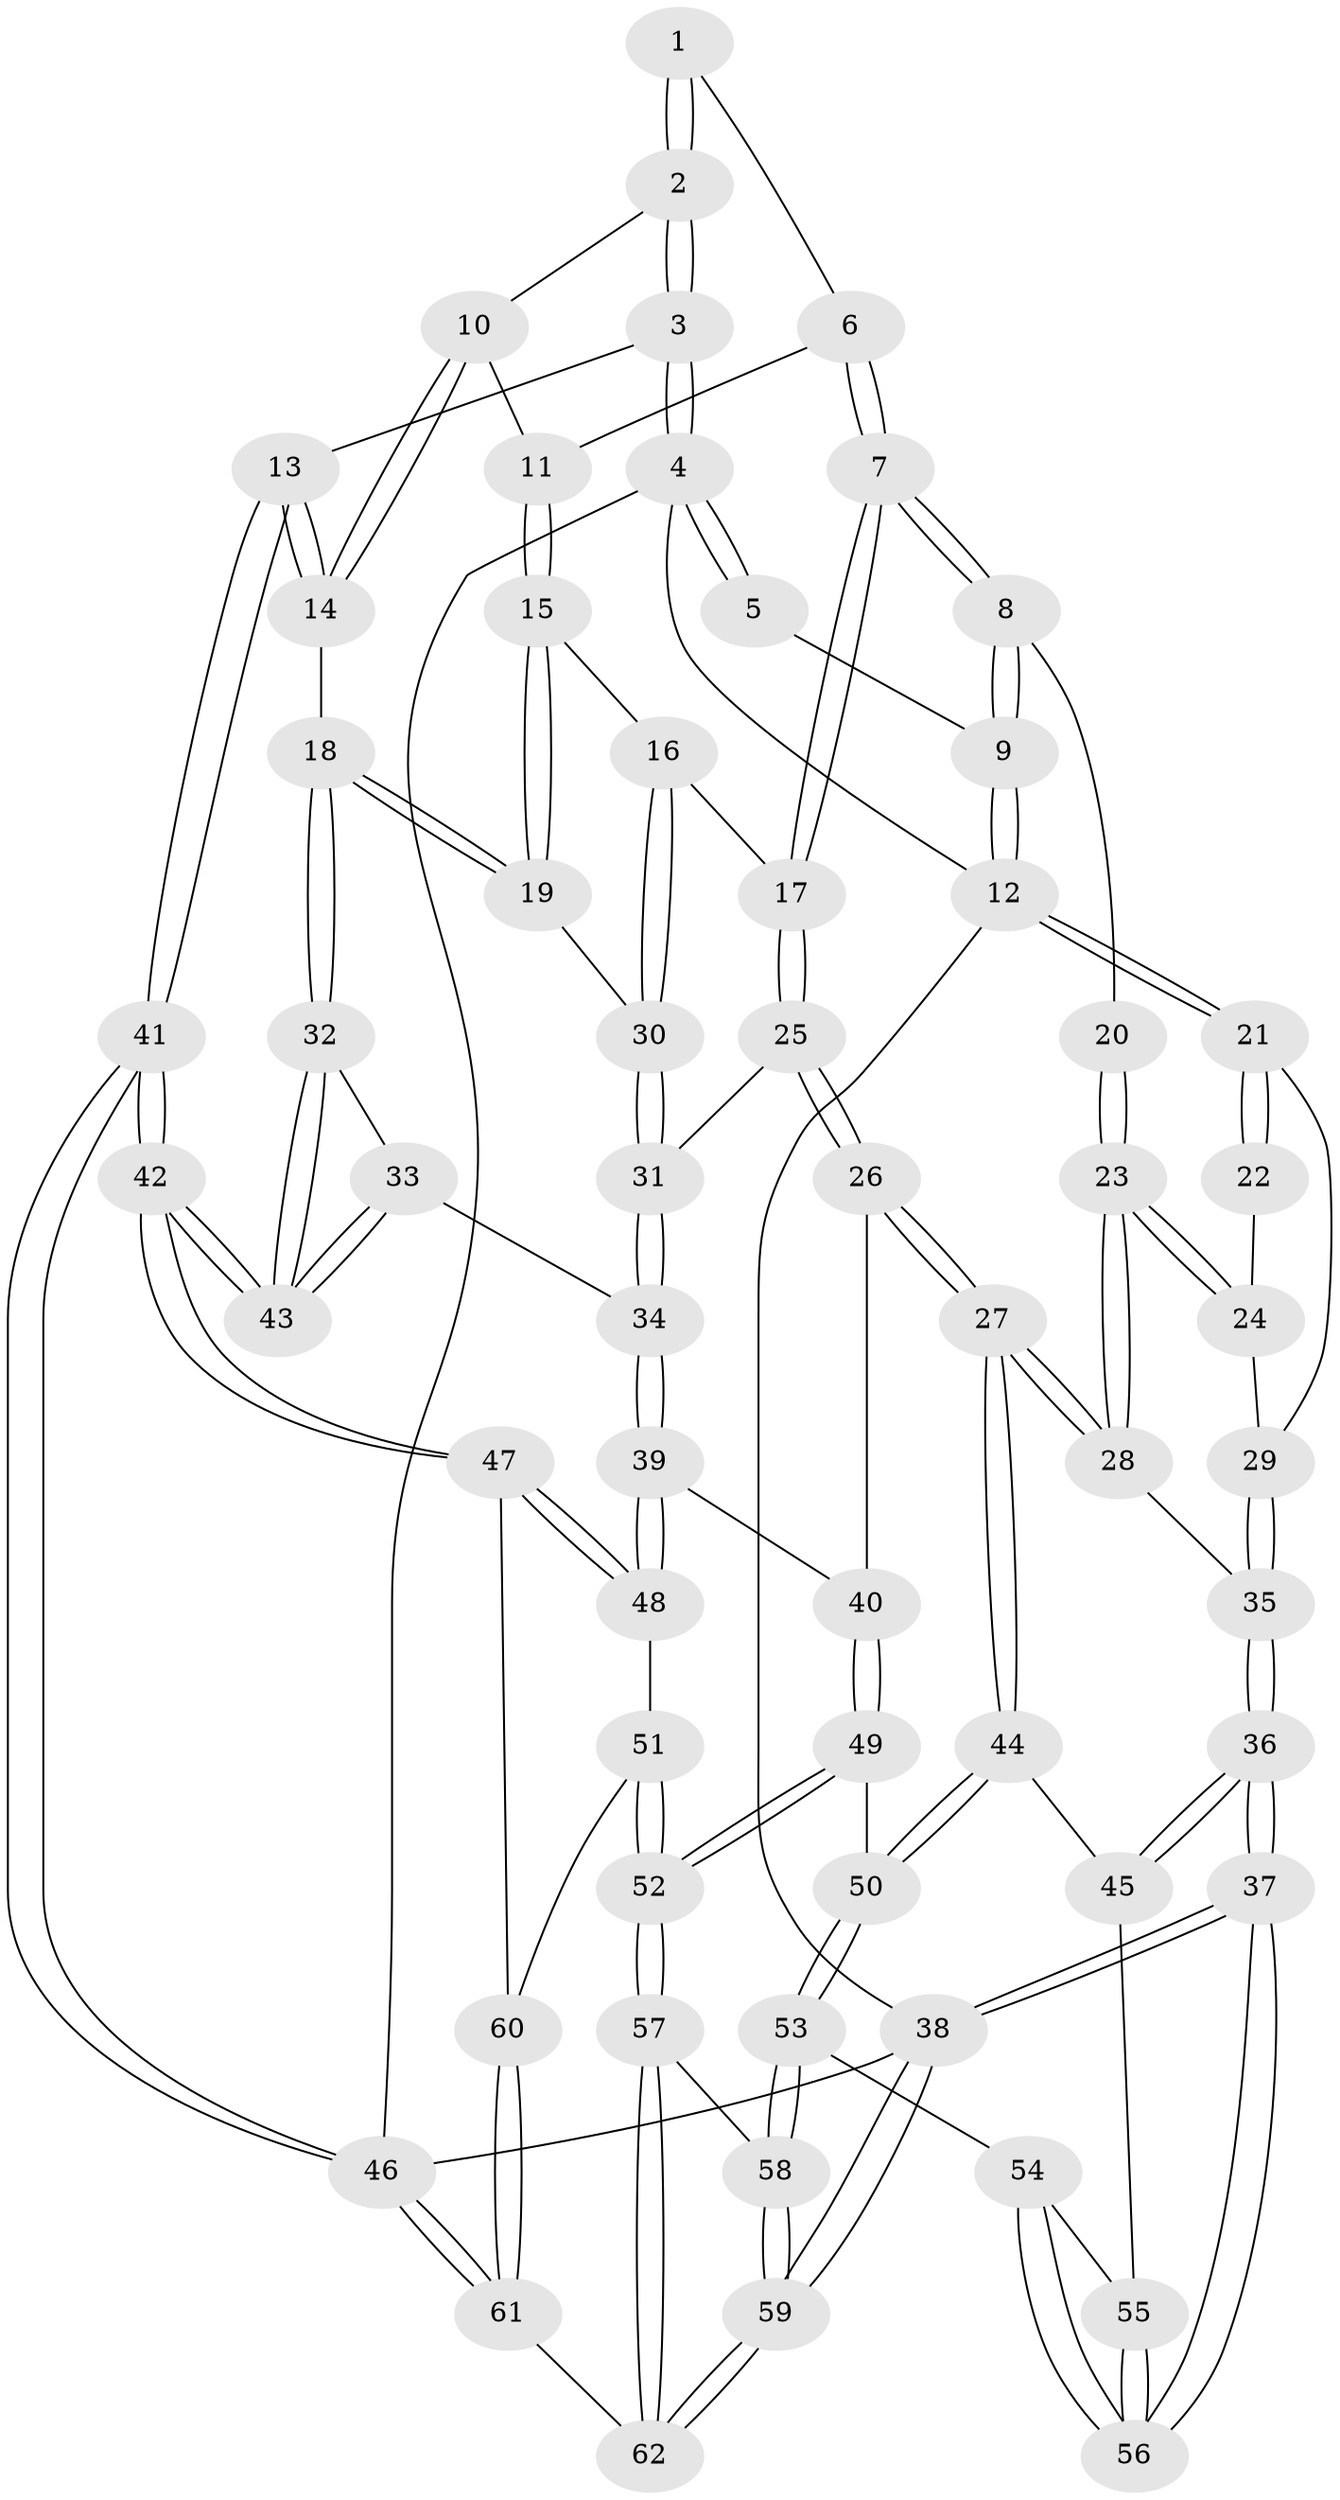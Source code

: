 // Generated by graph-tools (version 1.1) at 2025/38/03/09/25 02:38:23]
// undirected, 62 vertices, 152 edges
graph export_dot {
graph [start="1"]
  node [color=gray90,style=filled];
  1 [pos="+0.7165429542210074+0.04519533195626129"];
  2 [pos="+0.8643500232003749+0.12980280566489977"];
  3 [pos="+1+0"];
  4 [pos="+1+0"];
  5 [pos="+0.6170582761650749+0"];
  6 [pos="+0.6822380772870786+0.13897949978818658"];
  7 [pos="+0.416312927376011+0.09388656632261633"];
  8 [pos="+0.37479301721032304+0.03854844104475302"];
  9 [pos="+0.35904799308890306+0"];
  10 [pos="+0.852313848879518+0.14549005010301708"];
  11 [pos="+0.7525165031890801+0.20258989283907183"];
  12 [pos="+0+0"];
  13 [pos="+1+0.44481307159411204"];
  14 [pos="+0.9202110637694217+0.420626136183101"];
  15 [pos="+0.7250548911370455+0.2700243224184786"];
  16 [pos="+0.5597428529989771+0.25260580461410415"];
  17 [pos="+0.4325680620956859+0.1324237024473429"];
  18 [pos="+0.8357210976469941+0.43423442047520217"];
  19 [pos="+0.7541395000506924+0.3722862981005712"];
  20 [pos="+0.3264156197474883+0.09739768096375918"];
  21 [pos="+0+0"];
  22 [pos="+0.13003333377475385+0.19284875242382413"];
  23 [pos="+0.17534325755311456+0.43015575553340096"];
  24 [pos="+0.07494314171343137+0.2632660207906129"];
  25 [pos="+0.41780163958424044+0.33064227134240287"];
  26 [pos="+0.2751716968037061+0.5453015082939274"];
  27 [pos="+0.23582109536712093+0.5495176866579593"];
  28 [pos="+0.17445989489452118+0.4716009978672141"];
  29 [pos="+0+0.13923395785240564"];
  30 [pos="+0.5818587307014031+0.42290837127606506"];
  31 [pos="+0.565384109502093+0.44414774889254216"];
  32 [pos="+0.7880705845441777+0.519922206503986"];
  33 [pos="+0.5524867212029045+0.5634925298626247"];
  34 [pos="+0.5328427039550617+0.5625002472747161"];
  35 [pos="+0+0.43167490832417815"];
  36 [pos="+0+0.8615359085908819"];
  37 [pos="+0+1"];
  38 [pos="+0+1"];
  39 [pos="+0.4911753294987469+0.5982603512064004"];
  40 [pos="+0.4619615826614388+0.5913370325296663"];
  41 [pos="+1+1"];
  42 [pos="+0.857176749245832+0.8674593510343611"];
  43 [pos="+0.7979559674677055+0.6920366077368969"];
  44 [pos="+0.2242915011096355+0.5766714202417428"];
  45 [pos="+0.20880026742890456+0.596042981737574"];
  46 [pos="+1+1"];
  47 [pos="+0.8246449905828859+0.8600163169882026"];
  48 [pos="+0.49577053746850197+0.6146179942255354"];
  49 [pos="+0.3380905543175288+0.8060549488576463"];
  50 [pos="+0.3239170210811951+0.7839805747813513"];
  51 [pos="+0.47698438574195845+0.8248782731010861"];
  52 [pos="+0.3897379098249284+0.8906480882563267"];
  53 [pos="+0.19605806877693815+0.8276076401108989"];
  54 [pos="+0.19369662753235492+0.8239281800056749"];
  55 [pos="+0.1895574361178162+0.7318717722846046"];
  56 [pos="+0+0.8731153161592148"];
  57 [pos="+0.3843006442839685+0.9010530923581299"];
  58 [pos="+0.230578544930476+0.8959788487758629"];
  59 [pos="+0+1"];
  60 [pos="+0.5899359266299702+0.8671778070036226"];
  61 [pos="+0.482508650599949+1"];
  62 [pos="+0.42698961559449916+1"];
  1 -- 2;
  1 -- 2;
  1 -- 6;
  2 -- 3;
  2 -- 3;
  2 -- 10;
  3 -- 4;
  3 -- 4;
  3 -- 13;
  4 -- 5;
  4 -- 5;
  4 -- 12;
  4 -- 46;
  5 -- 9;
  6 -- 7;
  6 -- 7;
  6 -- 11;
  7 -- 8;
  7 -- 8;
  7 -- 17;
  7 -- 17;
  8 -- 9;
  8 -- 9;
  8 -- 20;
  9 -- 12;
  9 -- 12;
  10 -- 11;
  10 -- 14;
  10 -- 14;
  11 -- 15;
  11 -- 15;
  12 -- 21;
  12 -- 21;
  12 -- 38;
  13 -- 14;
  13 -- 14;
  13 -- 41;
  13 -- 41;
  14 -- 18;
  15 -- 16;
  15 -- 19;
  15 -- 19;
  16 -- 17;
  16 -- 30;
  16 -- 30;
  17 -- 25;
  17 -- 25;
  18 -- 19;
  18 -- 19;
  18 -- 32;
  18 -- 32;
  19 -- 30;
  20 -- 23;
  20 -- 23;
  21 -- 22;
  21 -- 22;
  21 -- 29;
  22 -- 24;
  23 -- 24;
  23 -- 24;
  23 -- 28;
  23 -- 28;
  24 -- 29;
  25 -- 26;
  25 -- 26;
  25 -- 31;
  26 -- 27;
  26 -- 27;
  26 -- 40;
  27 -- 28;
  27 -- 28;
  27 -- 44;
  27 -- 44;
  28 -- 35;
  29 -- 35;
  29 -- 35;
  30 -- 31;
  30 -- 31;
  31 -- 34;
  31 -- 34;
  32 -- 33;
  32 -- 43;
  32 -- 43;
  33 -- 34;
  33 -- 43;
  33 -- 43;
  34 -- 39;
  34 -- 39;
  35 -- 36;
  35 -- 36;
  36 -- 37;
  36 -- 37;
  36 -- 45;
  36 -- 45;
  37 -- 38;
  37 -- 38;
  37 -- 56;
  37 -- 56;
  38 -- 59;
  38 -- 59;
  38 -- 46;
  39 -- 40;
  39 -- 48;
  39 -- 48;
  40 -- 49;
  40 -- 49;
  41 -- 42;
  41 -- 42;
  41 -- 46;
  41 -- 46;
  42 -- 43;
  42 -- 43;
  42 -- 47;
  42 -- 47;
  44 -- 45;
  44 -- 50;
  44 -- 50;
  45 -- 55;
  46 -- 61;
  46 -- 61;
  47 -- 48;
  47 -- 48;
  47 -- 60;
  48 -- 51;
  49 -- 50;
  49 -- 52;
  49 -- 52;
  50 -- 53;
  50 -- 53;
  51 -- 52;
  51 -- 52;
  51 -- 60;
  52 -- 57;
  52 -- 57;
  53 -- 54;
  53 -- 58;
  53 -- 58;
  54 -- 55;
  54 -- 56;
  54 -- 56;
  55 -- 56;
  55 -- 56;
  57 -- 58;
  57 -- 62;
  57 -- 62;
  58 -- 59;
  58 -- 59;
  59 -- 62;
  59 -- 62;
  60 -- 61;
  60 -- 61;
  61 -- 62;
}
